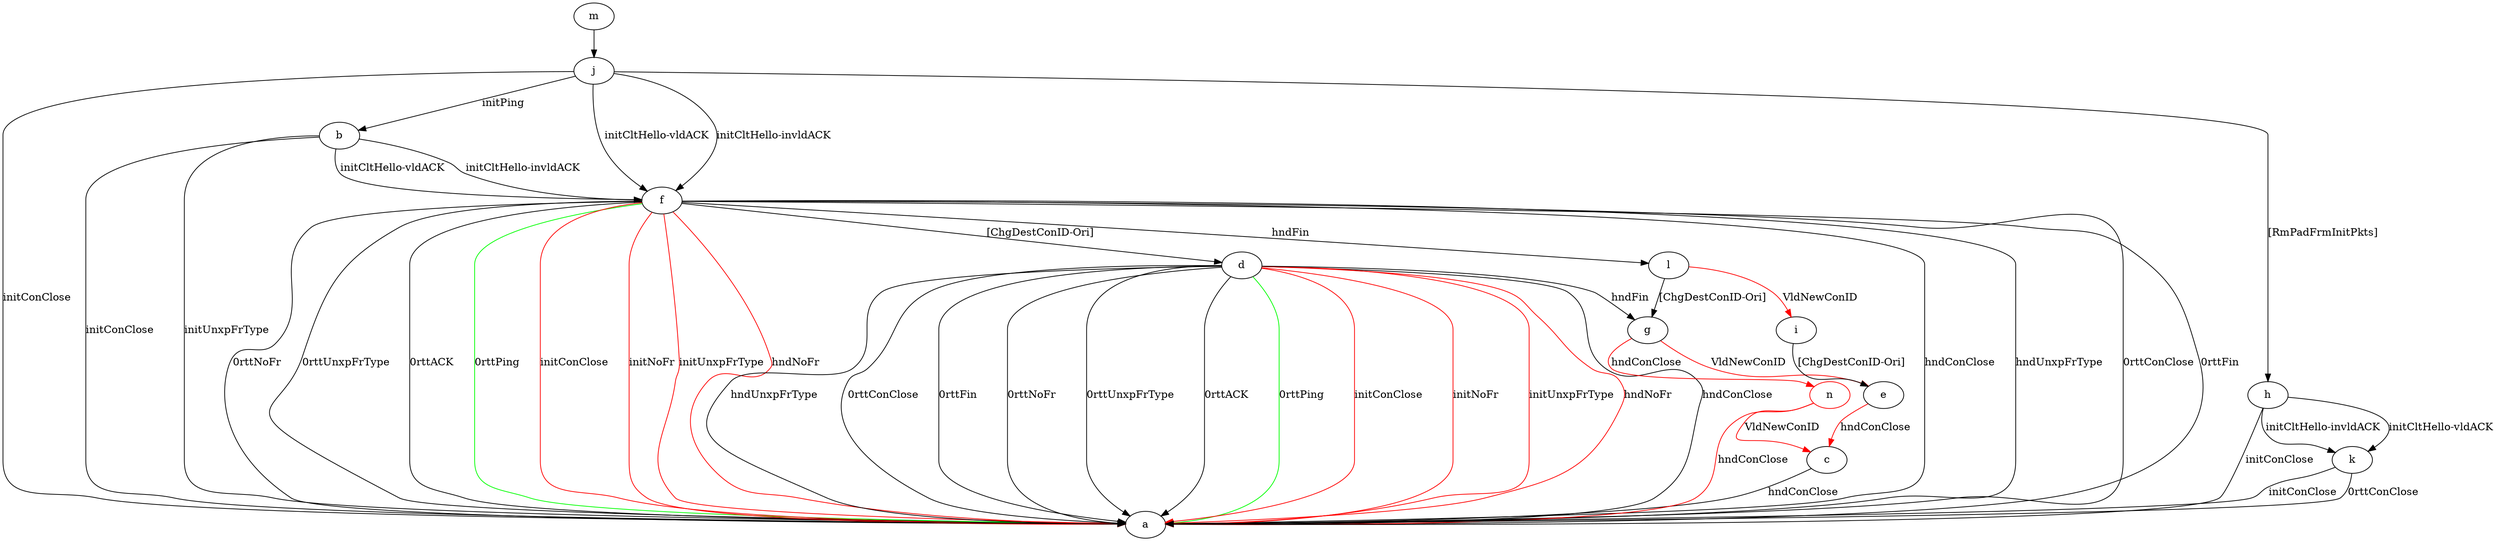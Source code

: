 digraph "" {
	b -> a	[key=0,
		label="initConClose "];
	b -> a	[key=1,
		label="initUnxpFrType "];
	b -> f	[key=0,
		label="initCltHello-vldACK "];
	b -> f	[key=1,
		label="initCltHello-invldACK "];
	c -> a	[key=0,
		label="hndConClose "];
	d -> a	[key=0,
		label="hndConClose "];
	d -> a	[key=1,
		label="hndUnxpFrType "];
	d -> a	[key=2,
		label="0rttConClose "];
	d -> a	[key=3,
		label="0rttFin "];
	d -> a	[key=4,
		label="0rttNoFr "];
	d -> a	[key=5,
		label="0rttUnxpFrType "];
	d -> a	[key=6,
		label="0rttACK "];
	d -> a	[key=7,
		color=green,
		label="0rttPing "];
	d -> a	[key=8,
		color=red,
		label="initConClose "];
	d -> a	[key=9,
		color=red,
		label="initNoFr "];
	d -> a	[key=10,
		color=red,
		label="initUnxpFrType "];
	d -> a	[key=11,
		color=red,
		label="hndNoFr "];
	d -> g	[key=0,
		label="hndFin "];
	e -> c	[key=0,
		color=red,
		label="hndConClose "];
	f -> a	[key=0,
		label="hndConClose "];
	f -> a	[key=1,
		label="hndUnxpFrType "];
	f -> a	[key=2,
		label="0rttConClose "];
	f -> a	[key=3,
		label="0rttFin "];
	f -> a	[key=4,
		label="0rttNoFr "];
	f -> a	[key=5,
		label="0rttUnxpFrType "];
	f -> a	[key=6,
		label="0rttACK "];
	f -> a	[key=7,
		color=green,
		label="0rttPing "];
	f -> a	[key=8,
		color=red,
		label="initConClose "];
	f -> a	[key=9,
		color=red,
		label="initNoFr "];
	f -> a	[key=10,
		color=red,
		label="initUnxpFrType "];
	f -> a	[key=11,
		color=red,
		label="hndNoFr "];
	f -> d	[key=0,
		label="[ChgDestConID-Ori] "];
	f -> l	[key=0,
		label="hndFin "];
	g -> e	[key=0,
		color=red,
		label="VldNewConID "];
	n	[color=red];
	g -> n	[key=0,
		color=red,
		label="hndConClose "];
	h -> a	[key=0,
		label="initConClose "];
	h -> k	[key=0,
		label="initCltHello-vldACK "];
	h -> k	[key=1,
		label="initCltHello-invldACK "];
	i -> e	[key=0,
		label="[ChgDestConID-Ori] "];
	j -> a	[key=0,
		label="initConClose "];
	j -> b	[key=0,
		label="initPing "];
	j -> f	[key=0,
		label="initCltHello-vldACK "];
	j -> f	[key=1,
		label="initCltHello-invldACK "];
	j -> h	[key=0,
		label="[RmPadFrmInitPkts] "];
	k -> a	[key=0,
		label="initConClose "];
	k -> a	[key=1,
		label="0rttConClose "];
	l -> g	[key=0,
		label="[ChgDestConID-Ori] "];
	l -> i	[key=0,
		color=red,
		label="VldNewConID "];
	m -> j	[key=0];
	n -> a	[key=0,
		color=red,
		label="hndConClose "];
	n -> c	[key=0,
		color=red,
		label="VldNewConID "];
}
